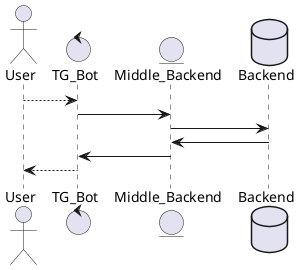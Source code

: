 @startuml
actor       User       as Foo1
control     TG_Bot     as Foo3
entity      Middle_Backend      as Foo4
database    Backend    as Foo5

Foo1 --> Foo3
Foo3 -> Foo4
Foo4 -> Foo5
Foo5 -> Foo4
Foo3 <- Foo4
Foo1 <-- Foo3
@enduml